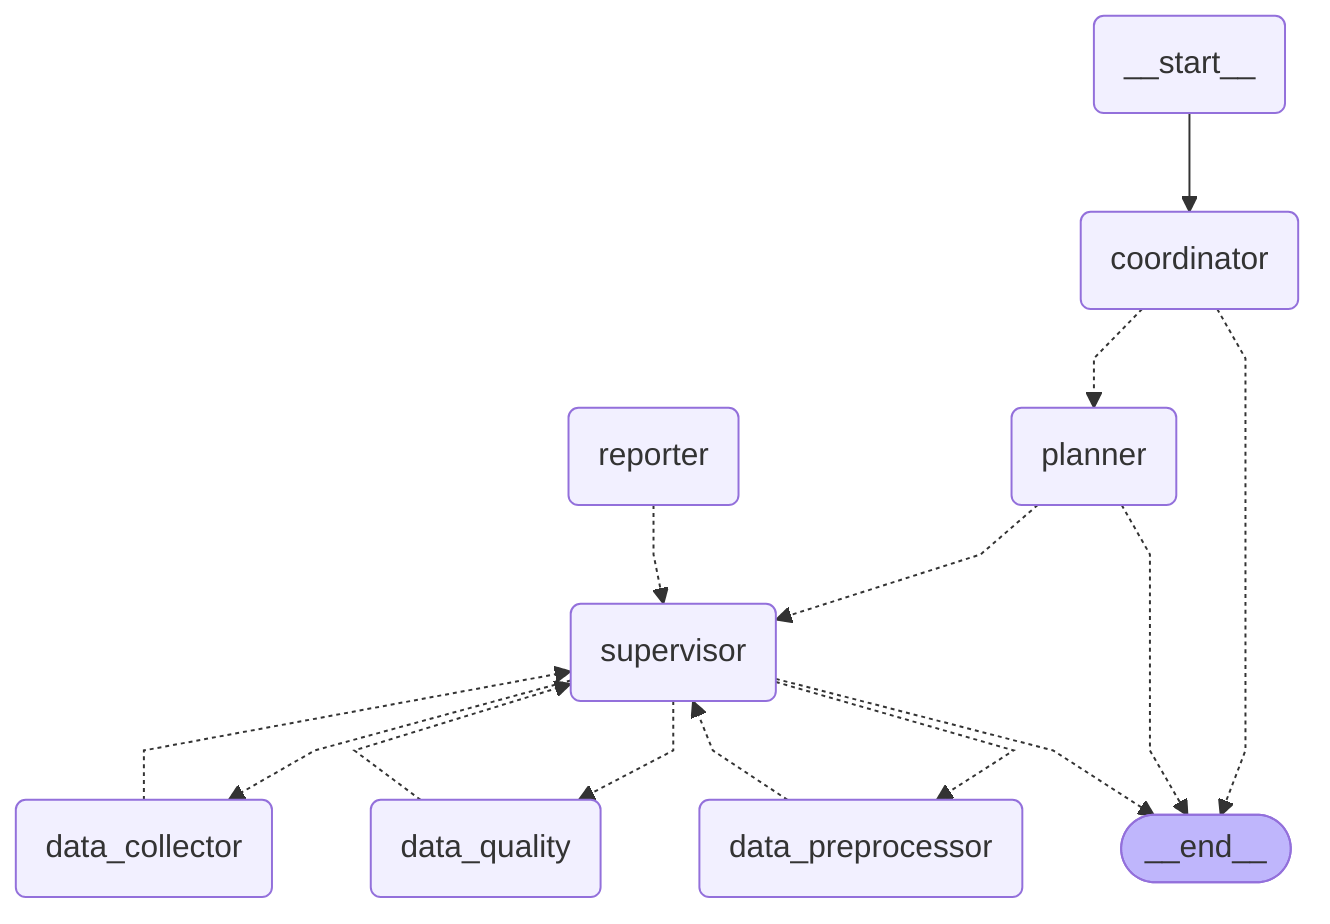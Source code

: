 %%{init: {'flowchart': {'curve': 'linear'}}}%%
graph TD;
	__start__(<p>__start__</p>)
	coordinator(coordinator)
	planner(planner)
	supervisor(supervisor)
	data_collector(data_collector)
	data_quality(data_quality)
	data_preprocessor(data_preprocessor)
	reporter(reporter)
	__end__([<p>__end__</p>]):::last
	__start__ --> coordinator;
	coordinator -.-> planner;
	coordinator -.-> __end__;
	planner -.-> supervisor;
	planner -.-> __end__;
	supervisor -.-> data_collector;
	supervisor -.-> data_quality;
	supervisor -.-> data_preprocessor;
	supervisor -.-> __end__;
	data_collector -.-> supervisor;
	data_quality -.-> supervisor;
	data_preprocessor -.-> supervisor;
	reporter -.-> supervisor;
	classDef default fill:#f2f0ff,line-height:1.2
	classDef first fill-opacity:0
	classDef last fill:#bfb6fc
